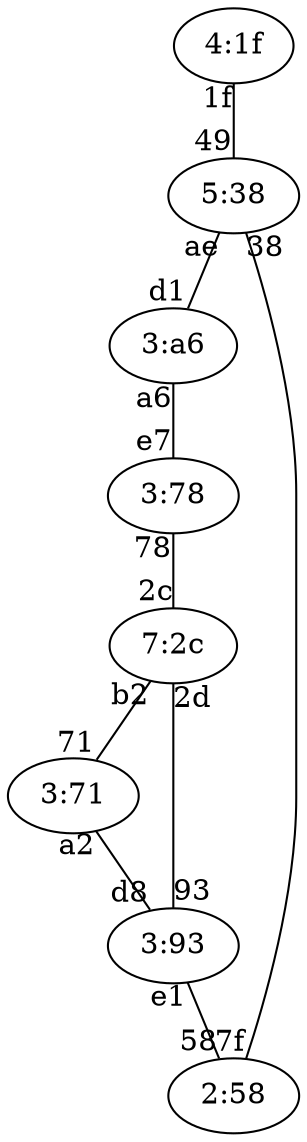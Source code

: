 graph{
	"4:1f" -- "5:38" [headlabel="49", taillabel="1f"]
	"5:38" -- "3:a6" [headlabel="d1", taillabel="ae"]
	"3:a6" -- "3:78" [headlabel="e7", taillabel="a6"]
	"3:78" -- "7:2c" [headlabel="2c", taillabel="78"]
	"7:2c" -- "3:71" [headlabel="71", taillabel="b2"]
	"3:71" -- "3:93" [headlabel="d8", taillabel="a2"]
	"3:93" -- "2:58" [headlabel="58", taillabel="e1"]
	"5:38" -- "2:58" [headlabel="7f", taillabel="38"]
	"3:93" -- "7:2c" [headlabel="2d", taillabel="93"]
}